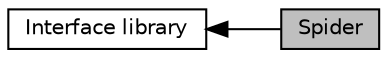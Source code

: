 digraph "Spider"
{
  edge [fontname="Helvetica",fontsize="10",labelfontname="Helvetica",labelfontsize="10"];
  node [fontname="Helvetica",fontsize="10",shape=record];
  rankdir=LR;
  Node0 [label="Spider",height=0.2,width=0.4,color="black", fillcolor="grey75", style="filled", fontcolor="black"];
  Node1 [label="Interface library",height=0.2,width=0.4,color="black", fillcolor="white", style="filled",URL="$group__InterfaceLibrary.html"];
  Node1->Node0 [shape=plaintext, dir="back", style="solid"];
}
